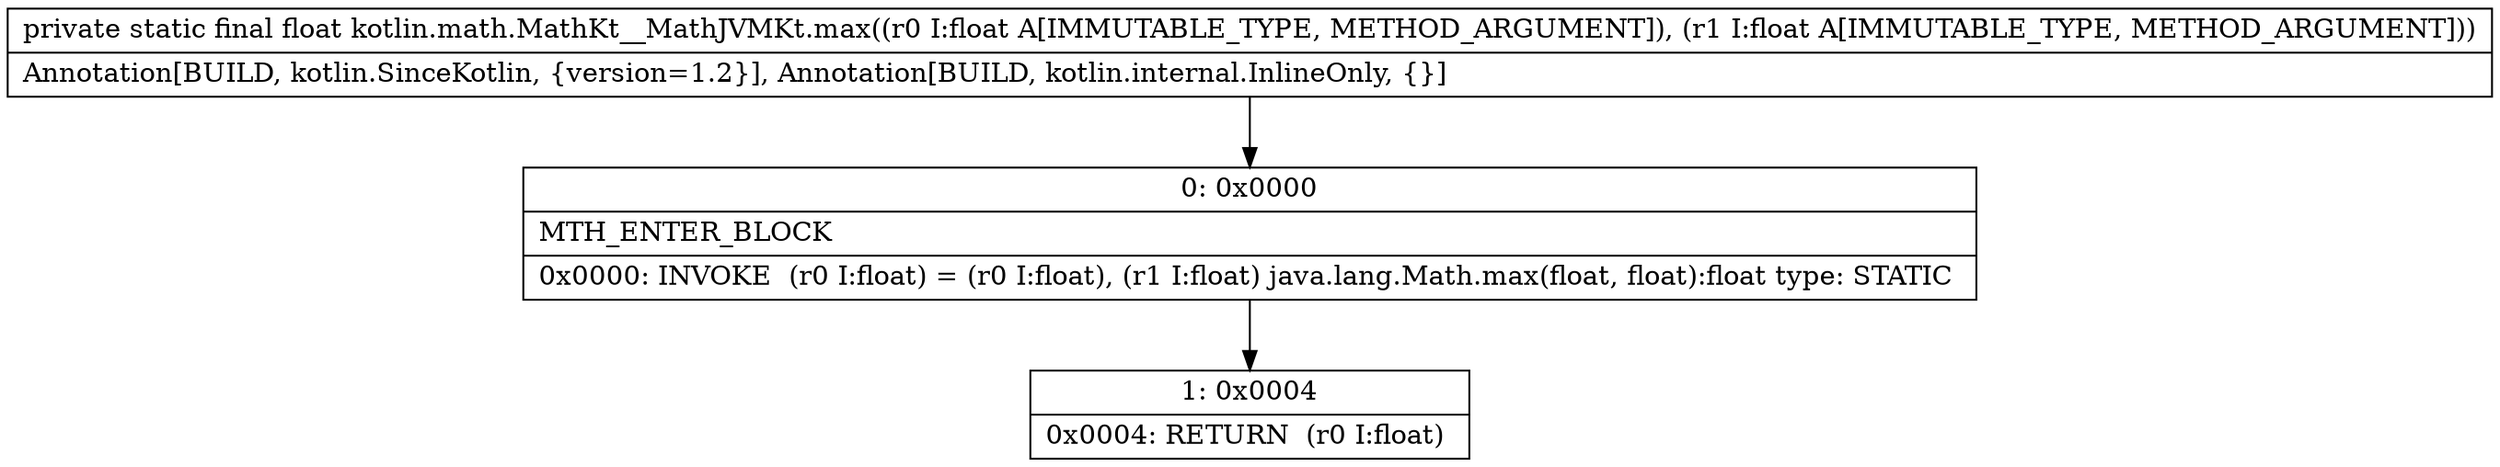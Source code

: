 digraph "CFG forkotlin.math.MathKt__MathJVMKt.max(FF)F" {
Node_0 [shape=record,label="{0\:\ 0x0000|MTH_ENTER_BLOCK\l|0x0000: INVOKE  (r0 I:float) = (r0 I:float), (r1 I:float) java.lang.Math.max(float, float):float type: STATIC \l}"];
Node_1 [shape=record,label="{1\:\ 0x0004|0x0004: RETURN  (r0 I:float) \l}"];
MethodNode[shape=record,label="{private static final float kotlin.math.MathKt__MathJVMKt.max((r0 I:float A[IMMUTABLE_TYPE, METHOD_ARGUMENT]), (r1 I:float A[IMMUTABLE_TYPE, METHOD_ARGUMENT]))  | Annotation[BUILD, kotlin.SinceKotlin, \{version=1.2\}], Annotation[BUILD, kotlin.internal.InlineOnly, \{\}]\l}"];
MethodNode -> Node_0;
Node_0 -> Node_1;
}

